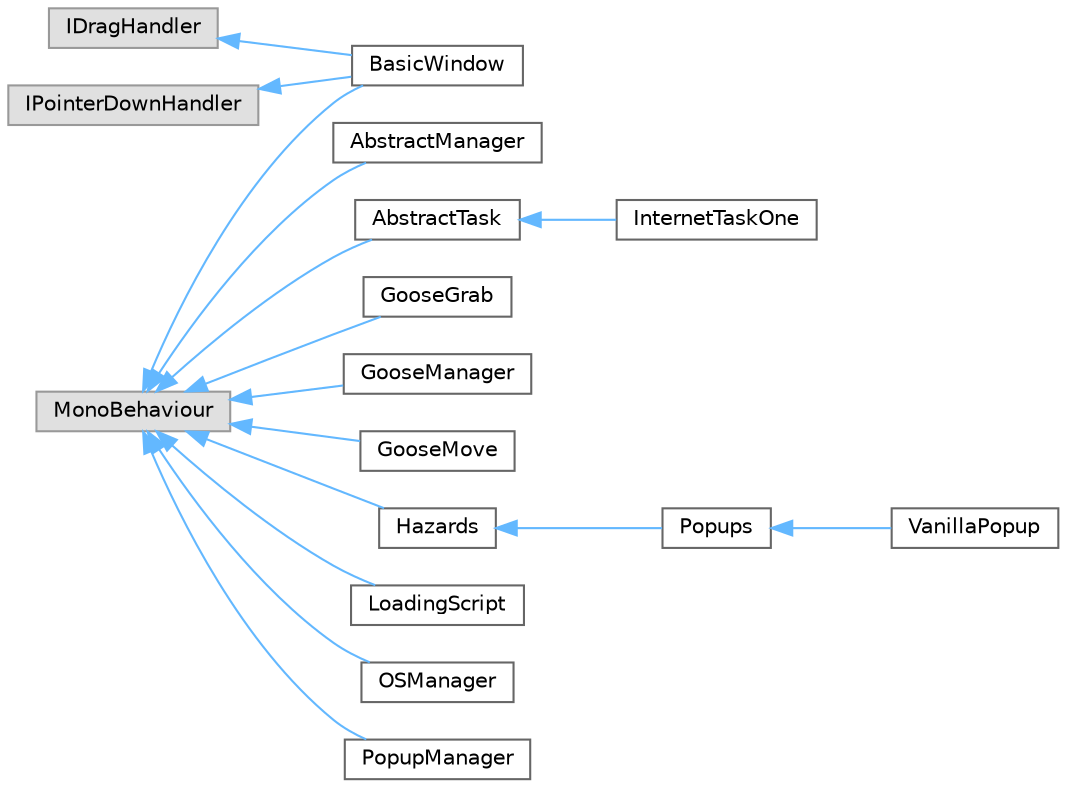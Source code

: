 digraph "Graphical Class Hierarchy"
{
 // LATEX_PDF_SIZE
  bgcolor="transparent";
  edge [fontname=Helvetica,fontsize=10,labelfontname=Helvetica,labelfontsize=10];
  node [fontname=Helvetica,fontsize=10,shape=box,height=0.2,width=0.4];
  rankdir="LR";
  Node0 [id="Node000000",label="IDragHandler",height=0.2,width=0.4,color="grey60", fillcolor="#E0E0E0", style="filled",tooltip=" "];
  Node0 -> Node1 [id="edge1_Node000000_Node000001",dir="back",color="steelblue1",style="solid",tooltip=" "];
  Node1 [id="Node000001",label="BasicWindow",height=0.2,width=0.4,color="grey40", fillcolor="white", style="filled",URL="$class_basic_window.html",tooltip=" "];
  Node2 [id="Node000002",label="IPointerDownHandler",height=0.2,width=0.4,color="grey60", fillcolor="#E0E0E0", style="filled",tooltip=" "];
  Node2 -> Node1 [id="edge2_Node000002_Node000001",dir="back",color="steelblue1",style="solid",tooltip=" "];
  Node3 [id="Node000003",label="MonoBehaviour",height=0.2,width=0.4,color="grey60", fillcolor="#E0E0E0", style="filled",tooltip=" "];
  Node3 -> Node4 [id="edge3_Node000003_Node000004",dir="back",color="steelblue1",style="solid",tooltip=" "];
  Node4 [id="Node000004",label="AbstractManager",height=0.2,width=0.4,color="grey40", fillcolor="white", style="filled",URL="$class_abstract_manager.html",tooltip=" "];
  Node3 -> Node5 [id="edge4_Node000003_Node000005",dir="back",color="steelblue1",style="solid",tooltip=" "];
  Node5 [id="Node000005",label="AbstractTask",height=0.2,width=0.4,color="grey40", fillcolor="white", style="filled",URL="$class_abstract_task.html",tooltip=" "];
  Node5 -> Node6 [id="edge5_Node000005_Node000006",dir="back",color="steelblue1",style="solid",tooltip=" "];
  Node6 [id="Node000006",label="InternetTaskOne",height=0.2,width=0.4,color="grey40", fillcolor="white", style="filled",URL="$class_internet_task_one.html",tooltip=" "];
  Node3 -> Node1 [id="edge6_Node000003_Node000001",dir="back",color="steelblue1",style="solid",tooltip=" "];
  Node3 -> Node7 [id="edge7_Node000003_Node000007",dir="back",color="steelblue1",style="solid",tooltip=" "];
  Node7 [id="Node000007",label="GooseGrab",height=0.2,width=0.4,color="grey40", fillcolor="white", style="filled",URL="$class_goose_grab.html",tooltip=" "];
  Node3 -> Node8 [id="edge8_Node000003_Node000008",dir="back",color="steelblue1",style="solid",tooltip=" "];
  Node8 [id="Node000008",label="GooseManager",height=0.2,width=0.4,color="grey40", fillcolor="white", style="filled",URL="$class_goose_manager.html",tooltip=" "];
  Node3 -> Node9 [id="edge9_Node000003_Node000009",dir="back",color="steelblue1",style="solid",tooltip=" "];
  Node9 [id="Node000009",label="GooseMove",height=0.2,width=0.4,color="grey40", fillcolor="white", style="filled",URL="$class_goose_move.html",tooltip=" "];
  Node3 -> Node10 [id="edge10_Node000003_Node000010",dir="back",color="steelblue1",style="solid",tooltip=" "];
  Node10 [id="Node000010",label="Hazards",height=0.2,width=0.4,color="grey40", fillcolor="white", style="filled",URL="$class_hazards.html",tooltip=" "];
  Node10 -> Node11 [id="edge11_Node000010_Node000011",dir="back",color="steelblue1",style="solid",tooltip=" "];
  Node11 [id="Node000011",label="Popups",height=0.2,width=0.4,color="grey40", fillcolor="white", style="filled",URL="$class_popups.html",tooltip=" "];
  Node11 -> Node12 [id="edge12_Node000011_Node000012",dir="back",color="steelblue1",style="solid",tooltip=" "];
  Node12 [id="Node000012",label="VanillaPopup",height=0.2,width=0.4,color="grey40", fillcolor="white", style="filled",URL="$class_vanilla_popup.html",tooltip=" "];
  Node3 -> Node13 [id="edge13_Node000003_Node000013",dir="back",color="steelblue1",style="solid",tooltip=" "];
  Node13 [id="Node000013",label="LoadingScript",height=0.2,width=0.4,color="grey40", fillcolor="white", style="filled",URL="$class_loading_script.html",tooltip=" "];
  Node3 -> Node14 [id="edge14_Node000003_Node000014",dir="back",color="steelblue1",style="solid",tooltip=" "];
  Node14 [id="Node000014",label="OSManager",height=0.2,width=0.4,color="grey40", fillcolor="white", style="filled",URL="$class_o_s_manager.html",tooltip=" "];
  Node3 -> Node15 [id="edge15_Node000003_Node000015",dir="back",color="steelblue1",style="solid",tooltip=" "];
  Node15 [id="Node000015",label="PopupManager",height=0.2,width=0.4,color="grey40", fillcolor="white", style="filled",URL="$class_popup_manager.html",tooltip=" "];
}
